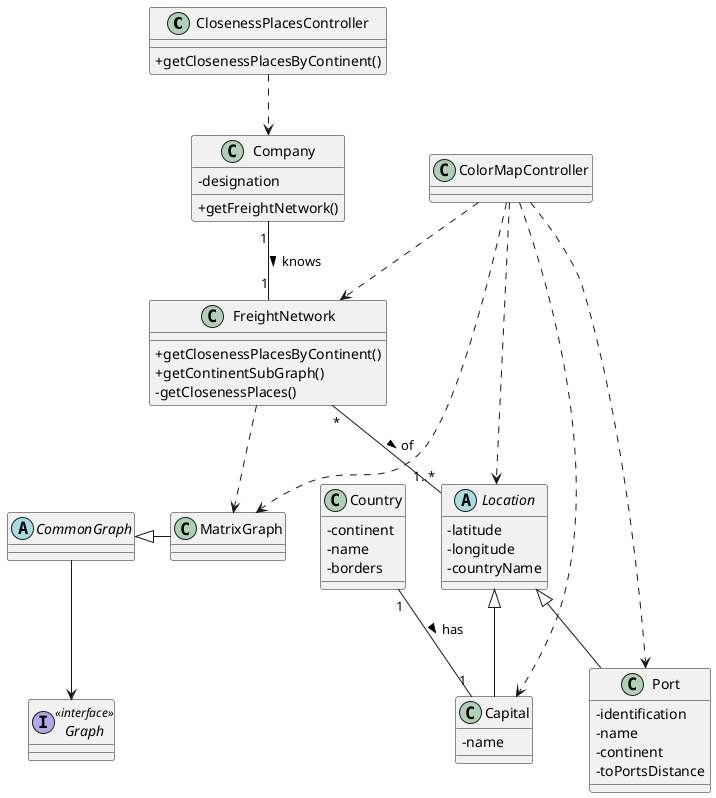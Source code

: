 @startuml

skinparam classAttributeIconSize 0

class ClosenessPlacesController {
    +getClosenessPlacesByContinent()
}

class Company {
    -designation
    +getFreightNetwork()
}

class FreightNetwork {
    +getClosenessPlacesByContinent()
    +getContinentSubGraph()
    -getClosenessPlaces()
}

abstract class Location{
    -latitude
    -longitude
    -countryName
}

class Port {
    -identification
    -name
    -continent
    -toPortsDistance
}

class Capital {
    -name
}

class Country {
    -continent
    -name
    -borders
}

class MatrixGraph {}

abstract class CommonGraph {}

interface Graph <<interface>> {}

ClosenessPlacesController ..> Company
Company "1" -- "1" FreightNetwork : knows >
ColorMapController ..> FreightNetwork
Location <|-- Port
Location <|-- Capital
FreightNetwork "*" -- "1..*" Location : of >
Country "1" -- "1" Capital : has >
FreightNetwork ..> MatrixGraph
CommonGraph <|- MatrixGraph
CommonGraph --> Graph
ColorMapController ..> Location
ColorMapController ..> Capital
ColorMapController ..> Port
ColorMapController ..> MatrixGraph


@enduml
